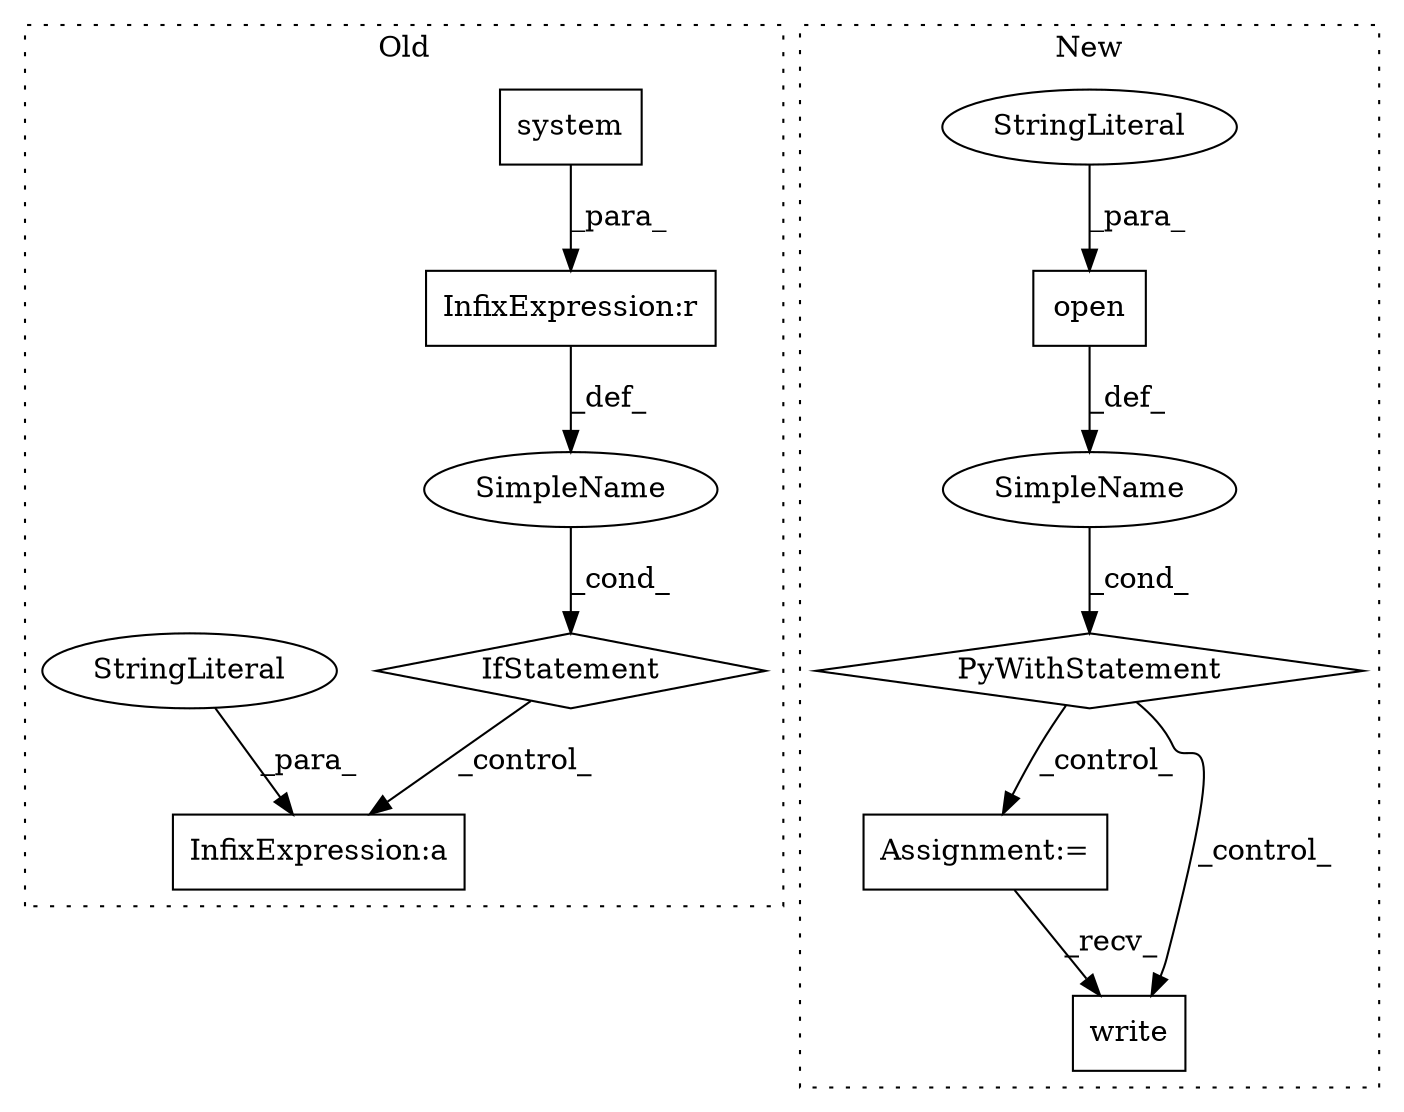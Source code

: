 digraph G {
subgraph cluster0 {
1 [label="system" a="32" s="6077" l="8" shape="box"];
7 [label="IfStatement" a="25" s="6064,6097" l="4,2" shape="diamond"];
9 [label="InfixExpression:a" a="27" s="6134" l="10" shape="box"];
10 [label="SimpleName" a="42" s="" l="" shape="ellipse"];
11 [label="StringLiteral" a="45" s="6117" l="17" shape="ellipse"];
12 [label="InfixExpression:r" a="27" s="6085" l="4" shape="box"];
label = "Old";
style="dotted";
}
subgraph cluster1 {
2 [label="open" a="32" s="6328,6346" l="5,1" shape="box"];
3 [label="StringLiteral" a="45" s="6342" l="4" shape="ellipse"];
4 [label="PyWithStatement" a="104" s="6318,6347" l="10,2" shape="diamond"];
5 [label="SimpleName" a="42" s="" l="" shape="ellipse"];
6 [label="Assignment:=" a="7" s="6368" l="4" shape="box"];
8 [label="write" a="32" s="6387,6403" l="6,1" shape="box"];
label = "New";
style="dotted";
}
1 -> 12 [label="_para_"];
2 -> 5 [label="_def_"];
3 -> 2 [label="_para_"];
4 -> 8 [label="_control_"];
4 -> 6 [label="_control_"];
5 -> 4 [label="_cond_"];
6 -> 8 [label="_recv_"];
7 -> 9 [label="_control_"];
10 -> 7 [label="_cond_"];
11 -> 9 [label="_para_"];
12 -> 10 [label="_def_"];
}